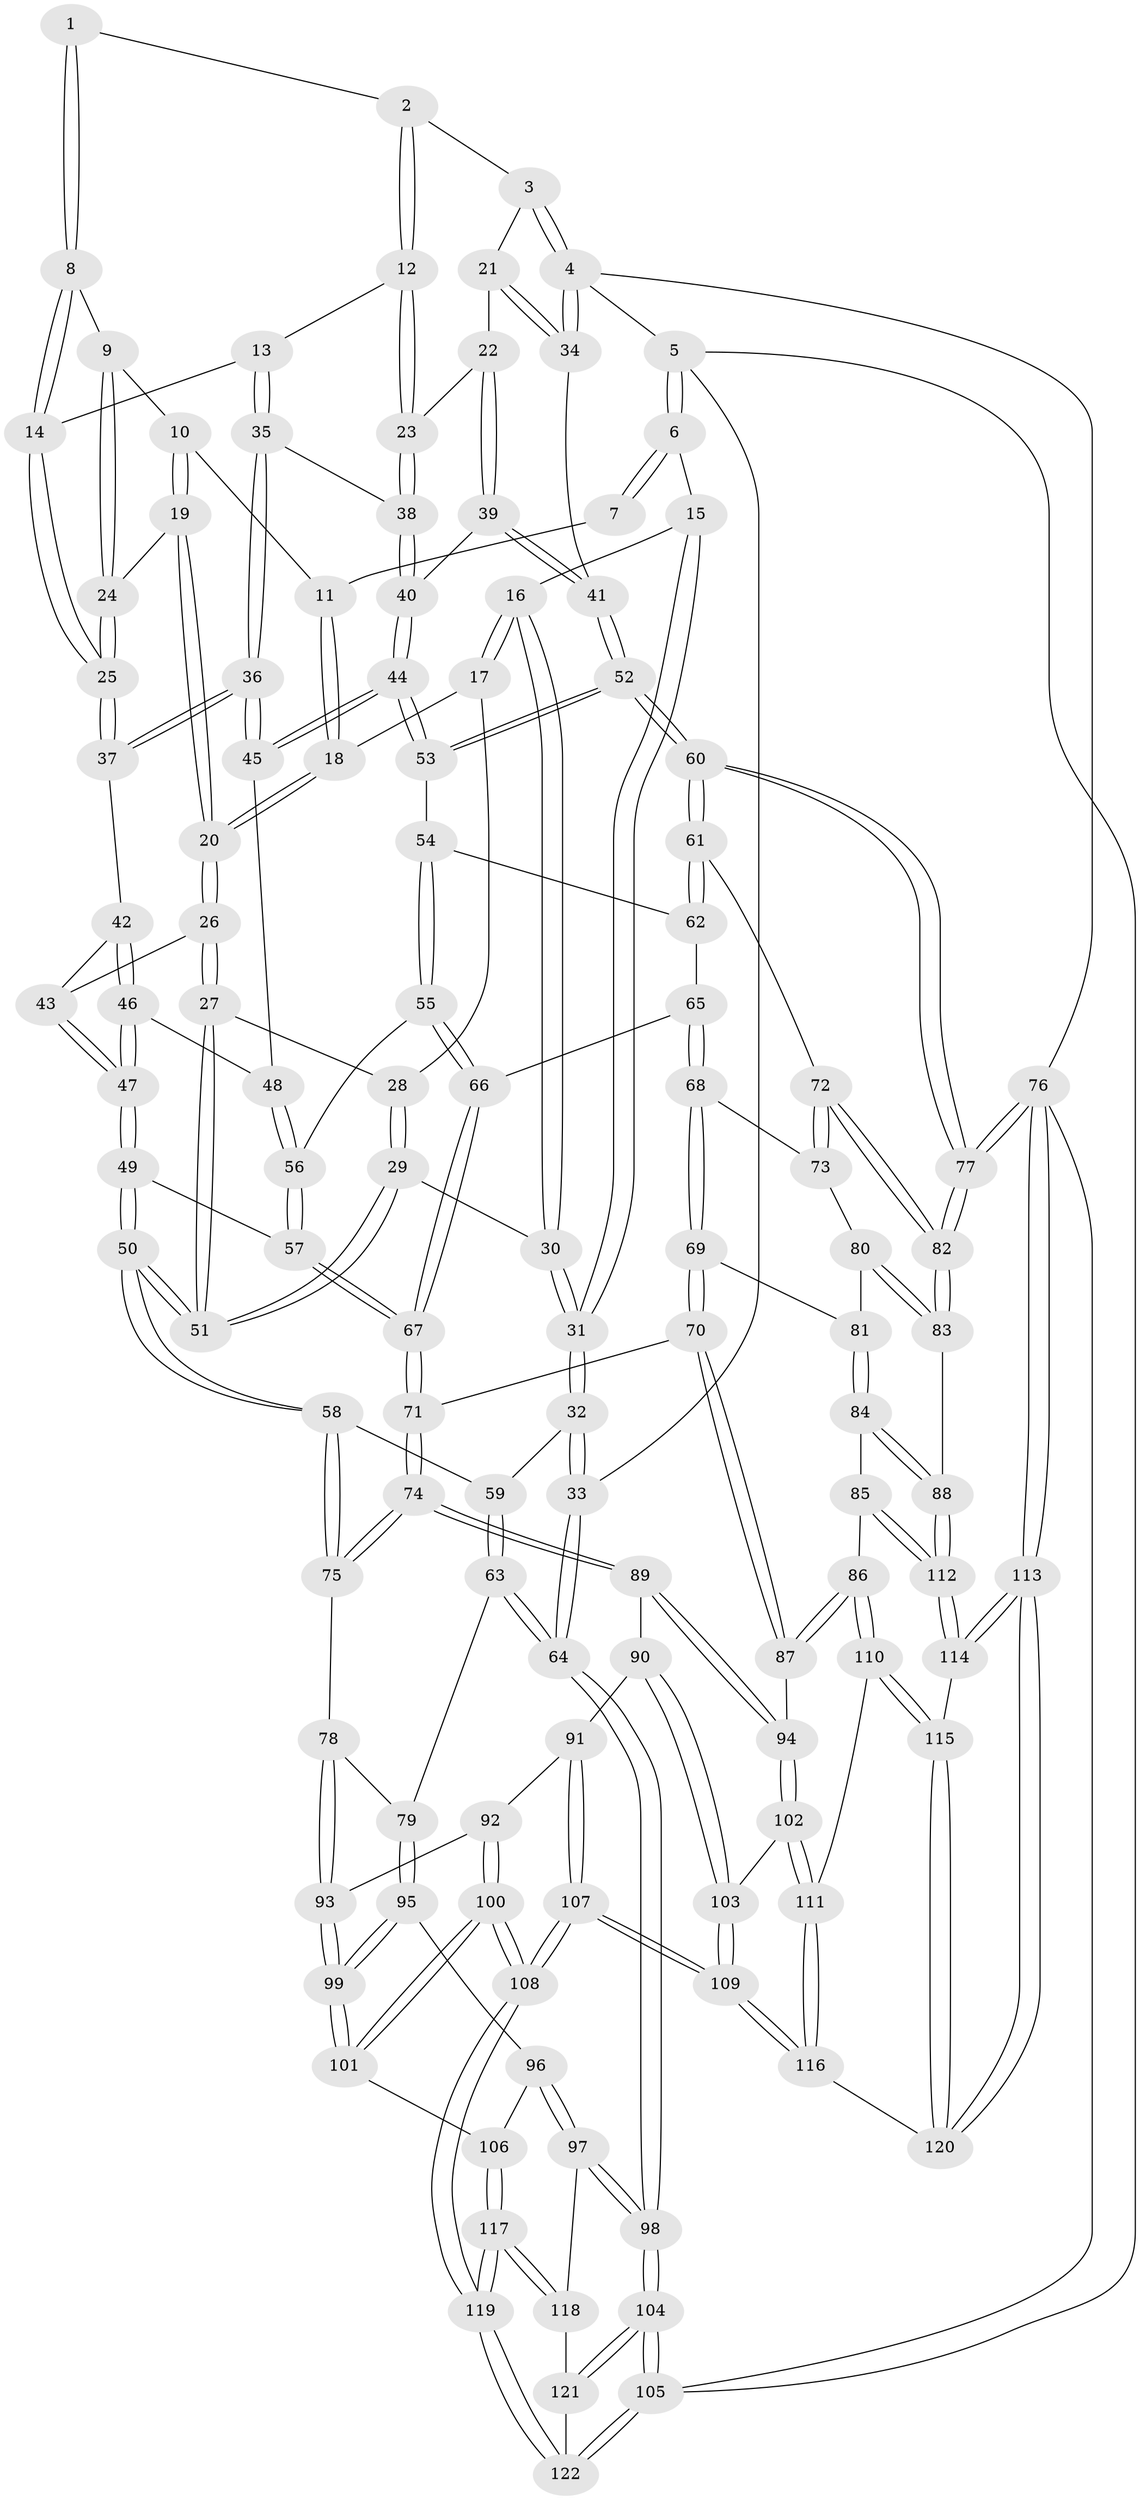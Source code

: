 // Generated by graph-tools (version 1.1) at 2025/50/03/09/25 03:50:59]
// undirected, 122 vertices, 302 edges
graph export_dot {
graph [start="1"]
  node [color=gray90,style=filled];
  1 [pos="+0.5114900924446795+0"];
  2 [pos="+0.7778671285553714+0"];
  3 [pos="+1+0"];
  4 [pos="+1+0"];
  5 [pos="+0+0"];
  6 [pos="+0.05419848743454816+0"];
  7 [pos="+0.44484722858364745+0"];
  8 [pos="+0.5294607166744878+0.010008680299302226"];
  9 [pos="+0.5229922396117496+0.027956270194211895"];
  10 [pos="+0.42334113908370297+0.05034372301568286"];
  11 [pos="+0.42046248406670944+0.04135431204920469"];
  12 [pos="+0.7344735364914345+0.024161977252726535"];
  13 [pos="+0.6743539079710766+0.10199489104701231"];
  14 [pos="+0.6670620061692497+0.10325247344942096"];
  15 [pos="+0.06702849133452084+0"];
  16 [pos="+0.0706236146235183+0"];
  17 [pos="+0.1087409507798301+0"];
  18 [pos="+0.30096705080251585+0.04861995943796888"];
  19 [pos="+0.4316703627426315+0.13681708651024457"];
  20 [pos="+0.3717356728429834+0.17811709839212295"];
  21 [pos="+0.9022914879779582+0.10555814900336798"];
  22 [pos="+0.8529238666395261+0.14272510983829426"];
  23 [pos="+0.8488829979033792+0.142143108302931"];
  24 [pos="+0.4997913585117299+0.12125060992170698"];
  25 [pos="+0.5638006255731898+0.16156524618557144"];
  26 [pos="+0.3627760334442427+0.20561036661872642"];
  27 [pos="+0.3503903227701719+0.21843189976736682"];
  28 [pos="+0.23534846804727327+0.12256288982292744"];
  29 [pos="+0.2194816804257341+0.28588935623160616"];
  30 [pos="+0.1696204053750201+0.2771184763980907"];
  31 [pos="+0.029217149548719266+0.3324680979483662"];
  32 [pos="+0+0.3524988039349433"];
  33 [pos="+0+0.3793271071213565"];
  34 [pos="+1+0.2567664579281057"];
  35 [pos="+0.7104250074699654+0.19041650083127673"];
  36 [pos="+0.6608544387576734+0.262135013305802"];
  37 [pos="+0.565457165848076+0.20396052493076341"];
  38 [pos="+0.7686417310198389+0.2101119097266478"];
  39 [pos="+0.9037020205368592+0.22969197447761774"];
  40 [pos="+0.8043217720197582+0.3066917677373864"];
  41 [pos="+1+0.31731270385387506"];
  42 [pos="+0.530807115379192+0.2561215855465341"];
  43 [pos="+0.45460034872700417+0.24889392682965283"];
  44 [pos="+0.7910360987303734+0.36018310082295063"];
  45 [pos="+0.6635167371857507+0.293676085310954"];
  46 [pos="+0.55285175783902+0.34235617180517225"];
  47 [pos="+0.4796932531887796+0.40477855178539046"];
  48 [pos="+0.601610056807037+0.3457765568903331"];
  49 [pos="+0.4313123037560935+0.46533139075578744"];
  50 [pos="+0.35758550764167907+0.48074605150033384"];
  51 [pos="+0.2822127772429822+0.3024236888012561"];
  52 [pos="+1+0.46856836129473867"];
  53 [pos="+0.7938296146014562+0.3696525329803189"];
  54 [pos="+0.7922414888069793+0.37206327987407845"];
  55 [pos="+0.6840314884570775+0.4826149842767057"];
  56 [pos="+0.6805279443301098+0.4817208073845226"];
  57 [pos="+0.543590459273625+0.5114590991262162"];
  58 [pos="+0.3455089337650695+0.5025496421468786"];
  59 [pos="+0.1190619042501138+0.4804810059755562"];
  60 [pos="+1+0.4779957922340107"];
  61 [pos="+0.9179017119574706+0.5768604314650859"];
  62 [pos="+0.8327140769855904+0.5215965376741046"];
  63 [pos="+0.08501345521935749+0.6664568675204025"];
  64 [pos="+0+0.6020715403450901"];
  65 [pos="+0.7037843914264356+0.5168893160000676"];
  66 [pos="+0.6926539059780131+0.500257830610388"];
  67 [pos="+0.5787291943619626+0.6620970003297385"];
  68 [pos="+0.712835508628971+0.5471162476745804"];
  69 [pos="+0.6539499276213125+0.6575096452140812"];
  70 [pos="+0.583193037767421+0.6823871371533272"];
  71 [pos="+0.5800490801152095+0.6813257240313491"];
  72 [pos="+0.8589024540432691+0.6313169096096861"];
  73 [pos="+0.7900352935249992+0.6288683727384985"];
  74 [pos="+0.4908607486869607+0.716941620082876"];
  75 [pos="+0.34425384455072766+0.5101934344660195"];
  76 [pos="+1+1"];
  77 [pos="+1+1"];
  78 [pos="+0.26244799600426627+0.6342258977902641"];
  79 [pos="+0.08710660664881834+0.66790538863836"];
  80 [pos="+0.7487706401444909+0.6740038539329879"];
  81 [pos="+0.7354271610483689+0.6858647473380741"];
  82 [pos="+0.8689506094668208+0.7695864462811759"];
  83 [pos="+0.8539912189194139+0.7742457415665474"];
  84 [pos="+0.7340606453449193+0.7164490964251364"];
  85 [pos="+0.6797198267235199+0.7878233528955846"];
  86 [pos="+0.6710372918759476+0.792082369771906"];
  87 [pos="+0.6555592833339021+0.7839218862419305"];
  88 [pos="+0.830166977028438+0.7833850369549678"];
  89 [pos="+0.48481594788909316+0.7299623900244386"];
  90 [pos="+0.48286082950617293+0.7338445512266303"];
  91 [pos="+0.3725251479746534+0.7730338240094722"];
  92 [pos="+0.3359994582156455+0.7547151048702302"];
  93 [pos="+0.287293656963421+0.7146413840208844"];
  94 [pos="+0.608077430755356+0.8099596791255029"];
  95 [pos="+0.09072992379580119+0.6946711280905502"];
  96 [pos="+0.08728505243070911+0.7576050988260702"];
  97 [pos="+0.05314058447140133+0.8192691059117844"];
  98 [pos="+0+0.8426332090756778"];
  99 [pos="+0.22724033215595738+0.8031729576079889"];
  100 [pos="+0.26748276449271713+0.8778523912756201"];
  101 [pos="+0.22544492970499408+0.812112756692182"];
  102 [pos="+0.5712005039243029+0.8348964425120364"];
  103 [pos="+0.49811320507021023+0.7962437561876289"];
  104 [pos="+0+1"];
  105 [pos="+0+1"];
  106 [pos="+0.1628983915129804+0.8344319792016938"];
  107 [pos="+0.3667523366111238+1"];
  108 [pos="+0.36254743773591463+1"];
  109 [pos="+0.3898020033140563+1"];
  110 [pos="+0.6804960511934748+0.8691062837922707"];
  111 [pos="+0.5760794577963274+0.8600419801920262"];
  112 [pos="+0.8046314432693552+0.8064686795528878"];
  113 [pos="+1+1"];
  114 [pos="+0.7819053885274135+0.8775988812557076"];
  115 [pos="+0.6857693128210469+0.8839173040519686"];
  116 [pos="+0.5047873526589907+1"];
  117 [pos="+0.13846120383207008+0.9143445168887776"];
  118 [pos="+0.07134981575971663+0.8976332817201865"];
  119 [pos="+0.356243380656617+1"];
  120 [pos="+0.5822153158105776+1"];
  121 [pos="+0.04963313677014874+0.9140303706560796"];
  122 [pos="+0.19329142030953086+1"];
  1 -- 2;
  1 -- 8;
  1 -- 8;
  2 -- 3;
  2 -- 12;
  2 -- 12;
  3 -- 4;
  3 -- 4;
  3 -- 21;
  4 -- 5;
  4 -- 34;
  4 -- 34;
  4 -- 76;
  5 -- 6;
  5 -- 6;
  5 -- 33;
  5 -- 105;
  6 -- 7;
  6 -- 7;
  6 -- 15;
  7 -- 11;
  8 -- 9;
  8 -- 14;
  8 -- 14;
  9 -- 10;
  9 -- 24;
  9 -- 24;
  10 -- 11;
  10 -- 19;
  10 -- 19;
  11 -- 18;
  11 -- 18;
  12 -- 13;
  12 -- 23;
  12 -- 23;
  13 -- 14;
  13 -- 35;
  13 -- 35;
  14 -- 25;
  14 -- 25;
  15 -- 16;
  15 -- 31;
  15 -- 31;
  16 -- 17;
  16 -- 17;
  16 -- 30;
  16 -- 30;
  17 -- 18;
  17 -- 28;
  18 -- 20;
  18 -- 20;
  19 -- 20;
  19 -- 20;
  19 -- 24;
  20 -- 26;
  20 -- 26;
  21 -- 22;
  21 -- 34;
  21 -- 34;
  22 -- 23;
  22 -- 39;
  22 -- 39;
  23 -- 38;
  23 -- 38;
  24 -- 25;
  24 -- 25;
  25 -- 37;
  25 -- 37;
  26 -- 27;
  26 -- 27;
  26 -- 43;
  27 -- 28;
  27 -- 51;
  27 -- 51;
  28 -- 29;
  28 -- 29;
  29 -- 30;
  29 -- 51;
  29 -- 51;
  30 -- 31;
  30 -- 31;
  31 -- 32;
  31 -- 32;
  32 -- 33;
  32 -- 33;
  32 -- 59;
  33 -- 64;
  33 -- 64;
  34 -- 41;
  35 -- 36;
  35 -- 36;
  35 -- 38;
  36 -- 37;
  36 -- 37;
  36 -- 45;
  36 -- 45;
  37 -- 42;
  38 -- 40;
  38 -- 40;
  39 -- 40;
  39 -- 41;
  39 -- 41;
  40 -- 44;
  40 -- 44;
  41 -- 52;
  41 -- 52;
  42 -- 43;
  42 -- 46;
  42 -- 46;
  43 -- 47;
  43 -- 47;
  44 -- 45;
  44 -- 45;
  44 -- 53;
  44 -- 53;
  45 -- 48;
  46 -- 47;
  46 -- 47;
  46 -- 48;
  47 -- 49;
  47 -- 49;
  48 -- 56;
  48 -- 56;
  49 -- 50;
  49 -- 50;
  49 -- 57;
  50 -- 51;
  50 -- 51;
  50 -- 58;
  50 -- 58;
  52 -- 53;
  52 -- 53;
  52 -- 60;
  52 -- 60;
  53 -- 54;
  54 -- 55;
  54 -- 55;
  54 -- 62;
  55 -- 56;
  55 -- 66;
  55 -- 66;
  56 -- 57;
  56 -- 57;
  57 -- 67;
  57 -- 67;
  58 -- 59;
  58 -- 75;
  58 -- 75;
  59 -- 63;
  59 -- 63;
  60 -- 61;
  60 -- 61;
  60 -- 77;
  60 -- 77;
  61 -- 62;
  61 -- 62;
  61 -- 72;
  62 -- 65;
  63 -- 64;
  63 -- 64;
  63 -- 79;
  64 -- 98;
  64 -- 98;
  65 -- 66;
  65 -- 68;
  65 -- 68;
  66 -- 67;
  66 -- 67;
  67 -- 71;
  67 -- 71;
  68 -- 69;
  68 -- 69;
  68 -- 73;
  69 -- 70;
  69 -- 70;
  69 -- 81;
  70 -- 71;
  70 -- 87;
  70 -- 87;
  71 -- 74;
  71 -- 74;
  72 -- 73;
  72 -- 73;
  72 -- 82;
  72 -- 82;
  73 -- 80;
  74 -- 75;
  74 -- 75;
  74 -- 89;
  74 -- 89;
  75 -- 78;
  76 -- 77;
  76 -- 77;
  76 -- 113;
  76 -- 113;
  76 -- 105;
  77 -- 82;
  77 -- 82;
  78 -- 79;
  78 -- 93;
  78 -- 93;
  79 -- 95;
  79 -- 95;
  80 -- 81;
  80 -- 83;
  80 -- 83;
  81 -- 84;
  81 -- 84;
  82 -- 83;
  82 -- 83;
  83 -- 88;
  84 -- 85;
  84 -- 88;
  84 -- 88;
  85 -- 86;
  85 -- 112;
  85 -- 112;
  86 -- 87;
  86 -- 87;
  86 -- 110;
  86 -- 110;
  87 -- 94;
  88 -- 112;
  88 -- 112;
  89 -- 90;
  89 -- 94;
  89 -- 94;
  90 -- 91;
  90 -- 103;
  90 -- 103;
  91 -- 92;
  91 -- 107;
  91 -- 107;
  92 -- 93;
  92 -- 100;
  92 -- 100;
  93 -- 99;
  93 -- 99;
  94 -- 102;
  94 -- 102;
  95 -- 96;
  95 -- 99;
  95 -- 99;
  96 -- 97;
  96 -- 97;
  96 -- 106;
  97 -- 98;
  97 -- 98;
  97 -- 118;
  98 -- 104;
  98 -- 104;
  99 -- 101;
  99 -- 101;
  100 -- 101;
  100 -- 101;
  100 -- 108;
  100 -- 108;
  101 -- 106;
  102 -- 103;
  102 -- 111;
  102 -- 111;
  103 -- 109;
  103 -- 109;
  104 -- 105;
  104 -- 105;
  104 -- 121;
  104 -- 121;
  105 -- 122;
  105 -- 122;
  106 -- 117;
  106 -- 117;
  107 -- 108;
  107 -- 108;
  107 -- 109;
  107 -- 109;
  108 -- 119;
  108 -- 119;
  109 -- 116;
  109 -- 116;
  110 -- 111;
  110 -- 115;
  110 -- 115;
  111 -- 116;
  111 -- 116;
  112 -- 114;
  112 -- 114;
  113 -- 114;
  113 -- 114;
  113 -- 120;
  113 -- 120;
  114 -- 115;
  115 -- 120;
  115 -- 120;
  116 -- 120;
  117 -- 118;
  117 -- 118;
  117 -- 119;
  117 -- 119;
  118 -- 121;
  119 -- 122;
  119 -- 122;
  121 -- 122;
}
